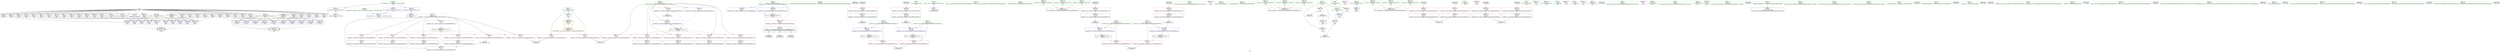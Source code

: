 digraph "SVFG" {
	label="SVFG";

	Node0x55d9bae59f50 [shape=record,color=grey,label="{NodeID: 0\nNullPtr}"];
	Node0x55d9bae59f50 -> Node0x55d9bae76d00[style=solid];
	Node0x55d9bae59f50 -> Node0x55d9bae76e00[style=solid];
	Node0x55d9bae59f50 -> Node0x55d9bae76ed0[style=solid];
	Node0x55d9bae59f50 -> Node0x55d9bae76fa0[style=solid];
	Node0x55d9bae59f50 -> Node0x55d9bae77070[style=solid];
	Node0x55d9bae59f50 -> Node0x55d9bae77140[style=solid];
	Node0x55d9bae59f50 -> Node0x55d9bae77210[style=solid];
	Node0x55d9bae59f50 -> Node0x55d9bae772e0[style=solid];
	Node0x55d9bae59f50 -> Node0x55d9bae773b0[style=solid];
	Node0x55d9bae59f50 -> Node0x55d9bae77480[style=solid];
	Node0x55d9bae59f50 -> Node0x55d9bae77550[style=solid];
	Node0x55d9bae59f50 -> Node0x55d9bae77620[style=solid];
	Node0x55d9bae59f50 -> Node0x55d9bae776f0[style=solid];
	Node0x55d9bae59f50 -> Node0x55d9bae777c0[style=solid];
	Node0x55d9bae59f50 -> Node0x55d9bae77890[style=solid];
	Node0x55d9bae59f50 -> Node0x55d9bae77960[style=solid];
	Node0x55d9bae59f50 -> Node0x55d9bae77a30[style=solid];
	Node0x55d9bae59f50 -> Node0x55d9bae77b00[style=solid];
	Node0x55d9bae59f50 -> Node0x55d9bae77bd0[style=solid];
	Node0x55d9bae59f50 -> Node0x55d9bae77ca0[style=solid];
	Node0x55d9bae59f50 -> Node0x55d9bae77d70[style=solid];
	Node0x55d9bae59f50 -> Node0x55d9bae77e40[style=solid];
	Node0x55d9bae59f50 -> Node0x55d9bae77f10[style=solid];
	Node0x55d9bae59f50 -> Node0x55d9bae77fe0[style=solid];
	Node0x55d9bae59f50 -> Node0x55d9bae780b0[style=solid];
	Node0x55d9bae59f50 -> Node0x55d9bae78180[style=solid];
	Node0x55d9bae59f50 -> Node0x55d9bae78250[style=solid];
	Node0x55d9bae59f50 -> Node0x55d9bae78320[style=solid];
	Node0x55d9bae59f50 -> Node0x55d9bae783f0[style=solid];
	Node0x55d9bae59f50 -> Node0x55d9bae784c0[style=solid];
	Node0x55d9bae59f50 -> Node0x55d9bae78590[style=solid];
	Node0x55d9bae59f50 -> Node0x55d9bae78660[style=solid];
	Node0x55d9bae59f50 -> Node0x55d9bae78730[style=solid];
	Node0x55d9bae59f50 -> Node0x55d9bae7cf10[style=solid];
	Node0x55d9bae9a0a0 [shape=record,color=yellow,style=double,label="{NodeID: 360\n2V_1 = ENCHI(MR_2V_0)\npts\{10 \}\nFun[_Z3ispNSt7__cxx1112basic_stringIcSt11char_traitsIcESaIcEEES4_S4_]}"];
	Node0x55d9bae9a0a0 -> Node0x55d9bae7b140[style=dashed];
	Node0x55d9bae9a0a0 -> Node0x55d9bae7b210[style=dashed];
	Node0x55d9bae76580 [shape=record,color=black,label="{NodeID: 111\n48\<--160\n_Z3ispNSt7__cxx1112basic_stringIcSt11char_traitsIcESaIcEEES4_S4__ret\<--\n_Z3ispNSt7__cxx1112basic_stringIcSt11char_traitsIcESaIcEEES4_S4_\n|{<s0>23|<s1>35|<s2>47}}"];
	Node0x55d9bae76580:s0 -> Node0x55d9baeac750[style=solid,color=blue];
	Node0x55d9bae76580:s1 -> Node0x55d9baeaba70[style=solid,color=blue];
	Node0x55d9bae76580:s2 -> Node0x55d9baeabc10[style=solid,color=blue];
	Node0x55d9bae6e770 [shape=record,color=green,label="{NodeID: 28\n64\<--65\ni13\<--i13_field_insensitive\n_Z3ispNSt7__cxx1112basic_stringIcSt11char_traitsIcESaIcEEES4_S4_\n}"];
	Node0x55d9bae6e770 -> Node0x55d9bae7bbd0[style=solid];
	Node0x55d9bae6e770 -> Node0x55d9bae7bca0[style=solid];
	Node0x55d9bae6e770 -> Node0x55d9bae7bd70[style=solid];
	Node0x55d9bae6e770 -> Node0x55d9bae7be40[style=solid];
	Node0x55d9bae6e770 -> Node0x55d9bae7bf10[style=solid];
	Node0x55d9bae6e770 -> Node0x55d9bae7bfe0[style=solid];
	Node0x55d9bae6e770 -> Node0x55d9bae7d350[style=solid];
	Node0x55d9bae6e770 -> Node0x55d9bae7d5c0[style=solid];
	Node0x55d9bae7be40 [shape=record,color=red,label="{NodeID: 139\n126\<--64\n\<--i13\n_Z3ispNSt7__cxx1112basic_stringIcSt11char_traitsIcESaIcEEES4_S4_\n}"];
	Node0x55d9bae7be40 -> Node0x55d9bae76240[style=solid];
	Node0x55d9bae76a90 [shape=record,color=green,label="{NodeID: 56\n359\<--360\n_ZSt4endlIcSt11char_traitsIcEERSt13basic_ostreamIT_T0_ES6_\<--_ZSt4endlIcSt11char_traitsIcEERSt13basic_ostreamIT_T0_ES6__field_insensitive\n}"];
	Node0x55d9baead330 [shape=record,color=black,label="{NodeID: 416\n358 = PHI()\n}"];
	Node0x55d9bae79df0 [shape=record,color=grey,label="{NodeID: 333\n152 = cmp(150, 151, )\n}"];
	Node0x55d9bae7d5c0 [shape=record,color=blue,label="{NodeID: 167\n64\<--143\ni13\<--inc35\n_Z3ispNSt7__cxx1112basic_stringIcSt11char_traitsIcESaIcEEES4_S4_\n}"];
	Node0x55d9bae7d5c0 -> Node0x55d9bae96fa0[style=dashed];
	Node0x55d9bae780b0 [shape=record,color=black,label="{NodeID: 84\n335\<--3\n\<--dummyVal\nmain\n}"];
	Node0x55d9bae780b0 -> Node0x55d9bae7e6d0[style=solid];
	Node0x55d9bae71160 [shape=record,color=green,label="{NodeID: 1\n7\<--1\n__dso_handle\<--dummyObj\nGlob }"];
	Node0x55d9bae76650 [shape=record,color=purple,label="{NodeID: 112\n30\<--4\n\<--_ZStL8__ioinit\n__cxx_global_var_init\n}"];
	Node0x55d9bae6e840 [shape=record,color=green,label="{NodeID: 29\n75\<--76\n_ZNSt7__cxx1112basic_stringIcSt11char_traitsIcESaIcEEixEm\<--_ZNSt7__cxx1112basic_stringIcSt11char_traitsIcESaIcEEixEm_field_insensitive\n}"];
	Node0x55d9bae7bf10 [shape=record,color=red,label="{NodeID: 140\n133\<--64\n\<--i13\n_Z3ispNSt7__cxx1112basic_stringIcSt11char_traitsIcESaIcEEES4_S4_\n}"];
	Node0x55d9bae7bf10 -> Node0x55d9bae763e0[style=solid];
	Node0x55d9bae76b20 [shape=record,color=green,label="{NodeID: 57\n361\<--362\n_ZNSolsEPFRSoS_E\<--_ZNSolsEPFRSoS_E_field_insensitive\n}"];
	Node0x55d9baead430 [shape=record,color=black,label="{NodeID: 417\n50 = PHI(188, 194, 200, )\n1st arg _Z3ispNSt7__cxx1112basic_stringIcSt11char_traitsIcESaIcEEES4_S4_ }"];
	Node0x55d9bae79f70 [shape=record,color=grey,label="{NodeID: 334\n148 = cmp(146, 147, )\n}"];
	Node0x55d9bae7d690 [shape=record,color=blue,label="{NodeID: 168\n52\<--155\nretval\<--\n_Z3ispNSt7__cxx1112basic_stringIcSt11char_traitsIcESaIcEEES4_S4_\n}"];
	Node0x55d9bae7d690 -> Node0x55d9bae92ea0[style=dashed];
	Node0x55d9bae78180 [shape=record,color=black,label="{NodeID: 85\n338\<--3\n\<--dummyVal\nmain\n}"];
	Node0x55d9bae6ea10 [shape=record,color=green,label="{NodeID: 2\n9\<--1\n\<--dummyObj\nCan only get source location for instruction, argument, global var or function.}"];
	Node0x55d9bae76720 [shape=record,color=purple,label="{NodeID: 113\n231\<--12\n\<--.str\nmain\n}"];
	Node0x55d9bae6d4e0 [shape=record,color=green,label="{NodeID: 30\n165\<--166\nmain\<--main_field_insensitive\n}"];
	Node0x55d9bae7bfe0 [shape=record,color=red,label="{NodeID: 141\n142\<--64\n\<--i13\n_Z3ispNSt7__cxx1112basic_stringIcSt11char_traitsIcESaIcEEES4_S4_\n}"];
	Node0x55d9bae7bfe0 -> Node0x55d9bae86ea0[style=solid];
	Node0x55d9bae76bb0 [shape=record,color=green,label="{NodeID: 58\n385\<--386\n__gxx_personality_v0\<--__gxx_personality_v0_field_insensitive\n}"];
	Node0x55d9baead9b0 [shape=record,color=black,label="{NodeID: 418\n51 = PHI(190, 196, 202, )\n2nd arg _Z3ispNSt7__cxx1112basic_stringIcSt11char_traitsIcESaIcEEES4_S4_ }"];
	Node0x55d9bae7a0f0 [shape=record,color=grey,label="{NodeID: 335\n215 = cmp(211, 9, )\n}"];
	Node0x55d9bae7d760 [shape=record,color=blue,label="{NodeID: 169\n52\<--158\nretval\<--\n_Z3ispNSt7__cxx1112basic_stringIcSt11char_traitsIcESaIcEEES4_S4_\n}"];
	Node0x55d9bae7d760 -> Node0x55d9bae92ea0[style=dashed];
	Node0x55d9bae78250 [shape=record,color=black,label="{NodeID: 86\n339\<--3\n\<--dummyVal\nmain\n}"];
	Node0x55d9bae78250 -> Node0x55d9bae7e7a0[style=solid];
	Node0x55d9bae6cd60 [shape=record,color=green,label="{NodeID: 3\n11\<--1\n_ZSt3cin\<--dummyObj\nGlob }"];
	Node0x55d9bae767f0 [shape=record,color=purple,label="{NodeID: 114\n247\<--15\n\<--.str.1\nmain\n}"];
	Node0x55d9bae6d5e0 [shape=record,color=green,label="{NodeID: 31\n168\<--169\nretval\<--retval_field_insensitive\nmain\n}"];
	Node0x55d9bae6d5e0 -> Node0x55d9bae7d830[style=solid];
	Node0x55d9baea8f50 [shape=record,color=black,label="{NodeID: 391\n49 = PHI(186, 192, 198, )\n0th arg _Z3ispNSt7__cxx1112basic_stringIcSt11char_traitsIcESaIcEEES4_S4_ }"];
	Node0x55d9bae7c0b0 [shape=record,color=red,label="{NodeID: 142\n77\<--74\n\<--call\n_Z3ispNSt7__cxx1112basic_stringIcSt11char_traitsIcESaIcEEES4_S4_\n}"];
	Node0x55d9bae7c0b0 -> Node0x55d9bae75950[style=solid];
	Node0x55d9bae76c40 [shape=record,color=green,label="{NodeID: 59\n21\<--405\n_GLOBAL__sub_I_vershwal_2_0.cpp\<--_GLOBAL__sub_I_vershwal_2_0.cpp_field_insensitive\n}"];
	Node0x55d9bae76c40 -> Node0x55d9bae7ce10[style=solid];
	Node0x55d9bae7a270 [shape=record,color=grey,label="{NodeID: 336\n112 = cmp(110, 111, )\n}"];
	Node0x55d9bae7d830 [shape=record,color=blue,label="{NodeID: 170\n168\<--9\nretval\<--\nmain\n}"];
	Node0x55d9bae78320 [shape=record,color=black,label="{NodeID: 87\n341\<--3\n\<--dummyVal\nmain\n}"];
	Node0x55d9bae78320 -> Node0x55d9bae7e870[style=solid];
	Node0x55d9bae6ce20 [shape=record,color=green,label="{NodeID: 4\n12\<--1\n.str\<--dummyObj\nGlob }"];
	Node0x55d9bae768c0 [shape=record,color=purple,label="{NodeID: 115\n292\<--15\n\<--.str.1\nmain\n}"];
	Node0x55d9bae6d6b0 [shape=record,color=green,label="{NodeID: 32\n170\<--171\nt\<--t_field_insensitive\nmain\n}"];
	Node0x55d9bae6d6b0 -> Node0x55d9bae7c730[style=solid];
	Node0x55d9bae6d6b0 -> Node0x55d9bae7c800[style=solid];
	Node0x55d9bae6d6b0 -> Node0x55d9bae7c8d0[style=solid];
	Node0x55d9bae6d6b0 -> Node0x55d9bae7d9d0[style=solid];
	Node0x55d9baeaba70 [shape=record,color=black,label="{NodeID: 392\n287 = PHI(48, )\n}"];
	Node0x55d9bae7c180 [shape=record,color=red,label="{NodeID: 143\n82\<--81\n\<--call3\n_Z3ispNSt7__cxx1112basic_stringIcSt11char_traitsIcESaIcEEES4_S4_\n}"];
	Node0x55d9bae7c180 -> Node0x55d9bae75af0[style=solid];
	Node0x55d9bae76d00 [shape=record,color=black,label="{NodeID: 60\n2\<--3\ndummyVal\<--dummyVal\n}"];
	Node0x55d9bae7a3f0 [shape=record,color=grey,label="{NodeID: 337\n124 = cmp(118, 123, )\n}"];
	Node0x55d9bae7d900 [shape=record,color=blue,label="{NodeID: 171\n174\<--208\nt1\<--\nmain\n}"];
	Node0x55d9bae7d900 -> Node0x55d9bae7c9a0[style=dashed];
	Node0x55d9bae783f0 [shape=record,color=black,label="{NodeID: 88\n344\<--3\n\<--dummyVal\nmain\n}"];
	Node0x55d9bae5b4f0 [shape=record,color=green,label="{NodeID: 5\n14\<--1\n_ZSt4cout\<--dummyObj\nGlob }"];
	Node0x55d9bae7ab00 [shape=record,color=purple,label="{NodeID: 116\n329\<--15\n\<--.str.1\nmain\n}"];
	Node0x55d9bae6d780 [shape=record,color=green,label="{NodeID: 33\n172\<--173\ncnt\<--cnt_field_insensitive\nmain\n}"];
	Node0x55d9baeabc10 [shape=record,color=black,label="{NodeID: 393\n324 = PHI(48, )\n}"];
	Node0x55d9bae7c250 [shape=record,color=red,label="{NodeID: 144\n89\<--88\n\<--call7\n_Z3ispNSt7__cxx1112basic_stringIcSt11char_traitsIcESaIcEEES4_S4_\n}"];
	Node0x55d9bae7c250 -> Node0x55d9bae75c90[style=solid];
	Node0x55d9bae76e00 [shape=record,color=black,label="{NodeID: 61\n252\<--3\n\<--dummyVal\nmain\n}"];
	Node0x55d9bae92ea0 [shape=record,color=black,label="{NodeID: 338\nMR_4V_3 = PHI(MR_4V_4, MR_4V_2, )\npts\{53 \}\n}"];
	Node0x55d9bae92ea0 -> Node0x55d9bae7b2e0[style=dashed];
	Node0x55d9bae7d9d0 [shape=record,color=blue,label="{NodeID: 172\n170\<--212\nt\<--dec\nmain\n}"];
	Node0x55d9bae7d9d0 -> Node0x55d9bae7c800[style=dashed];
	Node0x55d9bae7d9d0 -> Node0x55d9bae7c8d0[style=dashed];
	Node0x55d9bae7d9d0 -> Node0x55d9bae7d9d0[style=dashed];
	Node0x55d9bae784c0 [shape=record,color=black,label="{NodeID: 89\n345\<--3\n\<--dummyVal\nmain\n}"];
	Node0x55d9bae784c0 -> Node0x55d9bae7e940[style=solid];
	Node0x55d9bae5b580 [shape=record,color=green,label="{NodeID: 6\n15\<--1\n.str.1\<--dummyObj\nGlob }"];
	Node0x55d9bae7abd0 [shape=record,color=purple,label="{NodeID: 117\n281\<--17\n\<--.str.2\nmain\n}"];
	Node0x55d9bae6d850 [shape=record,color=green,label="{NodeID: 34\n174\<--175\nt1\<--t1_field_insensitive\nmain\n}"];
	Node0x55d9bae6d850 -> Node0x55d9bae7c9a0[style=solid];
	Node0x55d9bae6d850 -> Node0x55d9bae7d900[style=solid];
	Node0x55d9baeabd50 [shape=record,color=black,label="{NodeID: 394\n74 = PHI()\n}"];
	Node0x55d9baeabd50 -> Node0x55d9bae7c0b0[style=solid];
	Node0x55d9bae7c320 [shape=record,color=red,label="{NodeID: 145\n97\<--96\n\<--call10\n_Z3ispNSt7__cxx1112basic_stringIcSt11char_traitsIcESaIcEEES4_S4_\n}"];
	Node0x55d9bae7c320 -> Node0x55d9bae75e30[style=solid];
	Node0x55d9bae76ed0 [shape=record,color=black,label="{NodeID: 62\n253\<--3\n\<--dummyVal\nmain\n}"];
	Node0x55d9bae76ed0 -> Node0x55d9bae7daa0[style=solid];
	Node0x55d9bae7daa0 [shape=record,color=blue,label="{NodeID: 173\n182\<--253\nexn.slot\<--\nmain\n}"];
	Node0x55d9bae7daa0 -> Node0x55d9bae7ca70[style=dashed];
	Node0x55d9bae78590 [shape=record,color=black,label="{NodeID: 90\n347\<--3\n\<--dummyVal\nmain\n}"];
	Node0x55d9bae78590 -> Node0x55d9bae78aa0[style=solid];
	Node0x55d9bae6cf40 [shape=record,color=green,label="{NodeID: 7\n17\<--1\n.str.2\<--dummyObj\nGlob }"];
	Node0x55d9bae7aca0 [shape=record,color=purple,label="{NodeID: 118\n318\<--17\n\<--.str.2\nmain\n}"];
	Node0x55d9bae6d920 [shape=record,color=green,label="{NodeID: 35\n176\<--177\na\<--a_field_insensitive\nmain\n}"];
	Node0x55d9baeabe50 [shape=record,color=black,label="{NodeID: 395\n223 = PHI()\n}"];
	Node0x55d9bae7c3f0 [shape=record,color=red,label="{NodeID: 146\n117\<--116\n\<--call18\n_Z3ispNSt7__cxx1112basic_stringIcSt11char_traitsIcESaIcEEES4_S4_\n}"];
	Node0x55d9bae7c3f0 -> Node0x55d9bae75fd0[style=solid];
	Node0x55d9bae76fa0 [shape=record,color=black,label="{NodeID: 63\n255\<--3\n\<--dummyVal\nmain\n}"];
	Node0x55d9bae76fa0 -> Node0x55d9bae7db70[style=solid];
	Node0x55d9bae7db70 [shape=record,color=blue,label="{NodeID: 174\n184\<--255\nehselector.slot\<--\nmain\n}"];
	Node0x55d9bae7db70 -> Node0x55d9bae7cb40[style=dashed];
	Node0x55d9bae78660 [shape=record,color=black,label="{NodeID: 91\n374\<--3\nlpad.val\<--dummyVal\nmain\n}"];
	Node0x55d9bae6cfd0 [shape=record,color=green,label="{NodeID: 8\n20\<--1\n\<--dummyObj\nCan only get source location for instruction, argument, global var or function.}"];
	Node0x55d9bae9b1e0 [shape=record,color=yellow,style=double,label="{NodeID: 368\n2V_1 = ENCHI(MR_2V_0)\npts\{10 \}\nFun[main]|{<s0>23|<s1>35|<s2>47}}"];
	Node0x55d9bae9b1e0:s0 -> Node0x55d9bae9a0a0[style=dashed,color=red];
	Node0x55d9bae9b1e0:s1 -> Node0x55d9bae9a0a0[style=dashed,color=red];
	Node0x55d9bae9b1e0:s2 -> Node0x55d9bae9a0a0[style=dashed,color=red];
	Node0x55d9bae7ad70 [shape=record,color=purple,label="{NodeID: 119\n355\<--17\n\<--.str.2\nmain\n}"];
	Node0x55d9bae6d9f0 [shape=record,color=green,label="{NodeID: 36\n178\<--179\nb\<--b_field_insensitive\nmain\n}"];
	Node0x55d9baeabf50 [shape=record,color=black,label="{NodeID: 396\n88 = PHI()\n}"];
	Node0x55d9baeabf50 -> Node0x55d9bae7c250[style=solid];
	Node0x55d9bae7c4c0 [shape=record,color=red,label="{NodeID: 147\n122\<--121\n\<--call21\n_Z3ispNSt7__cxx1112basic_stringIcSt11char_traitsIcESaIcEEES4_S4_\n}"];
	Node0x55d9bae7c4c0 -> Node0x55d9bae76170[style=solid];
	Node0x55d9bae77070 [shape=record,color=black,label="{NodeID: 64\n258\<--3\n\<--dummyVal\nmain\n}"];
	Node0x55d9bae7dc40 [shape=record,color=blue,label="{NodeID: 175\n182\<--259\nexn.slot\<--\nmain\n}"];
	Node0x55d9bae7dc40 -> Node0x55d9bae7ca70[style=dashed];
	Node0x55d9bae78730 [shape=record,color=black,label="{NodeID: 92\n375\<--3\nlpad.val71\<--dummyVal\nmain\n}"];
	Node0x55d9bae6ca00 [shape=record,color=green,label="{NodeID: 9\n92\<--1\n\<--dummyObj\nCan only get source location for instruction, argument, global var or function.}"];
	Node0x55d9bae7ae40 [shape=record,color=purple,label="{NodeID: 120\n409\<--19\nllvm.global_ctors_0\<--llvm.global_ctors\nGlob }"];
	Node0x55d9bae7ae40 -> Node0x55d9bae7cd10[style=solid];
	Node0x55d9bae6dac0 [shape=record,color=green,label="{NodeID: 37\n180\<--181\nc\<--c_field_insensitive\nmain\n}"];
	Node0x55d9baeac050 [shape=record,color=black,label="{NodeID: 397\n96 = PHI()\n}"];
	Node0x55d9baeac050 -> Node0x55d9bae7c320[style=solid];
	Node0x55d9bae7c590 [shape=record,color=red,label="{NodeID: 148\n129\<--128\n\<--call26\n_Z3ispNSt7__cxx1112basic_stringIcSt11char_traitsIcESaIcEEES4_S4_\n}"];
	Node0x55d9bae7c590 -> Node0x55d9bae76310[style=solid];
	Node0x55d9bae77140 [shape=record,color=black,label="{NodeID: 65\n259\<--3\n\<--dummyVal\nmain\n}"];
	Node0x55d9bae77140 -> Node0x55d9bae7dc40[style=solid];
	Node0x55d9bae7dd10 [shape=record,color=blue,label="{NodeID: 176\n184\<--261\nehselector.slot\<--\nmain\n}"];
	Node0x55d9bae7dd10 -> Node0x55d9bae7cb40[style=dashed];
	Node0x55d9bae78800 [shape=record,color=black,label="{NodeID: 93\n167\<--9\nmain_ret\<--\nmain\n}"];
	Node0x55d9bae6cad0 [shape=record,color=green,label="{NodeID: 10\n105\<--1\n\<--dummyObj\nCan only get source location for instruction, argument, global var or function.}"];
	Node0x55d9bae7af40 [shape=record,color=purple,label="{NodeID: 121\n410\<--19\nllvm.global_ctors_1\<--llvm.global_ctors\nGlob }"];
	Node0x55d9bae7af40 -> Node0x55d9bae7ce10[style=solid];
	Node0x55d9bae6db90 [shape=record,color=green,label="{NodeID: 38\n182\<--183\nexn.slot\<--exn.slot_field_insensitive\nmain\n}"];
	Node0x55d9bae6db90 -> Node0x55d9bae7ca70[style=solid];
	Node0x55d9bae6db90 -> Node0x55d9bae7daa0[style=solid];
	Node0x55d9bae6db90 -> Node0x55d9bae7dc40[style=solid];
	Node0x55d9bae6db90 -> Node0x55d9bae7dde0[style=solid];
	Node0x55d9bae6db90 -> Node0x55d9bae7df80[style=solid];
	Node0x55d9bae6db90 -> Node0x55d9bae7e120[style=solid];
	Node0x55d9bae6db90 -> Node0x55d9bae7e2c0[style=solid];
	Node0x55d9bae6db90 -> Node0x55d9bae7e460[style=solid];
	Node0x55d9bae6db90 -> Node0x55d9bae7e600[style=solid];
	Node0x55d9bae6db90 -> Node0x55d9bae7e7a0[style=solid];
	Node0x55d9bae6db90 -> Node0x55d9bae7e940[style=solid];
	Node0x55d9baeac150 [shape=record,color=black,label="{NodeID: 398\n31 = PHI()\n}"];
	Node0x55d9bae7c660 [shape=record,color=red,label="{NodeID: 149\n136\<--135\n\<--call30\n_Z3ispNSt7__cxx1112basic_stringIcSt11char_traitsIcESaIcEEES4_S4_\n}"];
	Node0x55d9bae7c660 -> Node0x55d9bae764b0[style=solid];
	Node0x55d9bae77210 [shape=record,color=black,label="{NodeID: 66\n261\<--3\n\<--dummyVal\nmain\n}"];
	Node0x55d9bae77210 -> Node0x55d9bae7dd10[style=solid];
	Node0x55d9bae7dde0 [shape=record,color=blue,label="{NodeID: 177\n182\<--265\nexn.slot\<--\nmain\n}"];
	Node0x55d9bae7dde0 -> Node0x55d9bae7ca70[style=dashed];
	Node0x55d9bae788d0 [shape=record,color=black,label="{NodeID: 94\n32\<--33\n\<--_ZNSt8ios_base4InitD1Ev\nCan only get source location for instruction, argument, global var or function.}"];
	Node0x55d9bae6cba0 [shape=record,color=green,label="{NodeID: 11\n155\<--1\n\<--dummyObj\nCan only get source location for instruction, argument, global var or function.}"];
	Node0x55d9bae7b040 [shape=record,color=purple,label="{NodeID: 122\n411\<--19\nllvm.global_ctors_2\<--llvm.global_ctors\nGlob }"];
	Node0x55d9bae7b040 -> Node0x55d9bae7cf10[style=solid];
	Node0x55d9bae6dc60 [shape=record,color=green,label="{NodeID: 39\n184\<--185\nehselector.slot\<--ehselector.slot_field_insensitive\nmain\n}"];
	Node0x55d9bae6dc60 -> Node0x55d9bae7cb40[style=solid];
	Node0x55d9bae6dc60 -> Node0x55d9bae7db70[style=solid];
	Node0x55d9bae6dc60 -> Node0x55d9bae7dd10[style=solid];
	Node0x55d9bae6dc60 -> Node0x55d9bae7deb0[style=solid];
	Node0x55d9bae6dc60 -> Node0x55d9bae7e050[style=solid];
	Node0x55d9bae6dc60 -> Node0x55d9bae7e1f0[style=solid];
	Node0x55d9bae6dc60 -> Node0x55d9bae7e390[style=solid];
	Node0x55d9bae6dc60 -> Node0x55d9bae7e530[style=solid];
	Node0x55d9bae6dc60 -> Node0x55d9bae7e6d0[style=solid];
	Node0x55d9bae6dc60 -> Node0x55d9bae7e870[style=solid];
	Node0x55d9bae6dc60 -> Node0x55d9bae78aa0[style=solid];
	Node0x55d9baeac220 [shape=record,color=black,label="{NodeID: 399\n128 = PHI()\n}"];
	Node0x55d9baeac220 -> Node0x55d9bae7c590[style=solid];
	Node0x55d9bae7c730 [shape=record,color=red,label="{NodeID: 150\n208\<--170\n\<--t\nmain\n}"];
	Node0x55d9bae7c730 -> Node0x55d9bae7d900[style=solid];
	Node0x55d9bae772e0 [shape=record,color=black,label="{NodeID: 67\n264\<--3\n\<--dummyVal\nmain\n}"];
	Node0x55d9bae7deb0 [shape=record,color=blue,label="{NodeID: 178\n184\<--267\nehselector.slot\<--\nmain\n}"];
	Node0x55d9bae7deb0 -> Node0x55d9bae7cb40[style=dashed];
	Node0x55d9bae789d0 [shape=record,color=black,label="{NodeID: 95\n73\<--72\nconv\<--\n_Z3ispNSt7__cxx1112basic_stringIcSt11char_traitsIcESaIcEEES4_S4_\n}"];
	Node0x55d9bae6cc70 [shape=record,color=green,label="{NodeID: 12\n158\<--1\n\<--dummyObj\nCan only get source location for instruction, argument, global var or function.}"];
	Node0x55d9bae9b590 [shape=record,color=yellow,style=double,label="{NodeID: 372\n25V_1 = ENCHI(MR_25V_0)\npts\{183 \}\nFun[main]}"];
	Node0x55d9bae9b590 -> Node0x55d9bae7daa0[style=dashed];
	Node0x55d9bae9b590 -> Node0x55d9bae7dc40[style=dashed];
	Node0x55d9bae9b590 -> Node0x55d9bae7dde0[style=dashed];
	Node0x55d9bae9b590 -> Node0x55d9bae7df80[style=dashed];
	Node0x55d9bae9b590 -> Node0x55d9bae7e120[style=dashed];
	Node0x55d9bae9b590 -> Node0x55d9bae7e2c0[style=dashed];
	Node0x55d9bae9b590 -> Node0x55d9bae7e460[style=dashed];
	Node0x55d9bae9b590 -> Node0x55d9bae7e600[style=dashed];
	Node0x55d9bae9b590 -> Node0x55d9bae7e7a0[style=dashed];
	Node0x55d9bae9b590 -> Node0x55d9bae7e940[style=dashed];
	Node0x55d9bae7b140 [shape=record,color=red,label="{NodeID: 123\n69\<--8\n\<--len\n_Z3ispNSt7__cxx1112basic_stringIcSt11char_traitsIcESaIcEEES4_S4_\n}"];
	Node0x55d9bae7b140 -> Node0x55d9bae79c70[style=solid];
	Node0x55d9bae6dd30 [shape=record,color=green,label="{NodeID: 40\n186\<--187\nagg.tmp\<--agg.tmp_field_insensitive\nmain\n|{<s0>23}}"];
	Node0x55d9bae6dd30:s0 -> Node0x55d9baea8f50[style=solid,color=red];
	Node0x55d9baeac350 [shape=record,color=black,label="{NodeID: 400\n135 = PHI()\n}"];
	Node0x55d9baeac350 -> Node0x55d9bae7c660[style=solid];
	Node0x55d9bae7c800 [shape=record,color=red,label="{NodeID: 151\n211\<--170\n\<--t\nmain\n}"];
	Node0x55d9bae7c800 -> Node0x55d9bae868a0[style=solid];
	Node0x55d9bae7c800 -> Node0x55d9bae7a0f0[style=solid];
	Node0x55d9bae773b0 [shape=record,color=black,label="{NodeID: 68\n265\<--3\n\<--dummyVal\nmain\n}"];
	Node0x55d9bae773b0 -> Node0x55d9bae7dde0[style=solid];
	Node0x55d9bae7df80 [shape=record,color=blue,label="{NodeID: 179\n182\<--271\nexn.slot\<--\nmain\n}"];
	Node0x55d9bae7df80 -> Node0x55d9bae7ca70[style=dashed];
	Node0x55d9bae75950 [shape=record,color=black,label="{NodeID: 96\n78\<--77\nconv1\<--\n_Z3ispNSt7__cxx1112basic_stringIcSt11char_traitsIcESaIcEEES4_S4_\n}"];
	Node0x55d9bae75950 -> Node0x55d9bae79af0[style=solid];
	Node0x55d9bae5a990 [shape=record,color=green,label="{NodeID: 13\n213\<--1\n\<--dummyObj\nCan only get source location for instruction, argument, global var or function.}"];
	Node0x55d9bae9b670 [shape=record,color=yellow,style=double,label="{NodeID: 373\n27V_1 = ENCHI(MR_27V_0)\npts\{185 \}\nFun[main]}"];
	Node0x55d9bae9b670 -> Node0x55d9bae7db70[style=dashed];
	Node0x55d9bae9b670 -> Node0x55d9bae7dd10[style=dashed];
	Node0x55d9bae9b670 -> Node0x55d9bae7deb0[style=dashed];
	Node0x55d9bae9b670 -> Node0x55d9bae7e050[style=dashed];
	Node0x55d9bae9b670 -> Node0x55d9bae7e1f0[style=dashed];
	Node0x55d9bae9b670 -> Node0x55d9bae7e390[style=dashed];
	Node0x55d9bae9b670 -> Node0x55d9bae7e530[style=dashed];
	Node0x55d9bae9b670 -> Node0x55d9bae7e6d0[style=dashed];
	Node0x55d9bae9b670 -> Node0x55d9bae7e870[style=dashed];
	Node0x55d9bae9b670 -> Node0x55d9bae78aa0[style=dashed];
	Node0x55d9bae7b210 [shape=record,color=red,label="{NodeID: 124\n111\<--8\n\<--len\n_Z3ispNSt7__cxx1112basic_stringIcSt11char_traitsIcESaIcEEES4_S4_\n}"];
	Node0x55d9bae7b210 -> Node0x55d9bae7a270[style=solid];
	Node0x55d9bae6eb90 [shape=record,color=green,label="{NodeID: 41\n188\<--189\nagg.tmp10\<--agg.tmp10_field_insensitive\nmain\n|{<s0>23}}"];
	Node0x55d9bae6eb90:s0 -> Node0x55d9baead430[style=solid,color=red];
	Node0x55d9baeac450 [shape=record,color=black,label="{NodeID: 401\n81 = PHI()\n}"];
	Node0x55d9baeac450 -> Node0x55d9bae7c180[style=solid];
	Node0x55d9bae7c8d0 [shape=record,color=red,label="{NodeID: 152\n229\<--170\n\<--t\nmain\n}"];
	Node0x55d9bae7c8d0 -> Node0x55d9bae86720[style=solid];
	Node0x55d9bae77480 [shape=record,color=black,label="{NodeID: 69\n267\<--3\n\<--dummyVal\nmain\n}"];
	Node0x55d9bae77480 -> Node0x55d9bae7deb0[style=solid];
	Node0x55d9bae7e050 [shape=record,color=blue,label="{NodeID: 180\n184\<--273\nehselector.slot\<--\nmain\n}"];
	Node0x55d9bae7e050 -> Node0x55d9bae7cb40[style=dashed];
	Node0x55d9bae75a20 [shape=record,color=black,label="{NodeID: 97\n80\<--79\nconv2\<--\n_Z3ispNSt7__cxx1112basic_stringIcSt11char_traitsIcESaIcEEES4_S4_\n}"];
	Node0x55d9bae5aa60 [shape=record,color=green,label="{NodeID: 14\n4\<--6\n_ZStL8__ioinit\<--_ZStL8__ioinit_field_insensitive\nGlob }"];
	Node0x55d9bae5aa60 -> Node0x55d9bae76650[style=solid];
	Node0x55d9bae7b2e0 [shape=record,color=red,label="{NodeID: 125\n160\<--52\n\<--retval\n_Z3ispNSt7__cxx1112basic_stringIcSt11char_traitsIcESaIcEEES4_S4_\n}"];
	Node0x55d9bae7b2e0 -> Node0x55d9bae76580[style=solid];
	Node0x55d9bae6ec60 [shape=record,color=green,label="{NodeID: 42\n190\<--191\nagg.tmp13\<--agg.tmp13_field_insensitive\nmain\n|{<s0>23}}"];
	Node0x55d9bae6ec60:s0 -> Node0x55d9baead9b0[style=solid,color=red];
	Node0x55d9baeac550 [shape=record,color=black,label="{NodeID: 402\n116 = PHI()\n}"];
	Node0x55d9baeac550 -> Node0x55d9bae7c3f0[style=solid];
	Node0x55d9bae7c9a0 [shape=record,color=red,label="{NodeID: 153\n228\<--174\n\<--t1\nmain\n}"];
	Node0x55d9bae7c9a0 -> Node0x55d9bae86720[style=solid];
	Node0x55d9bae77550 [shape=record,color=black,label="{NodeID: 70\n270\<--3\n\<--dummyVal\nmain\n}"];
	Node0x55d9bae95ba0 [shape=record,color=black,label="{NodeID: 347\nMR_6V_3 = PHI(MR_6V_2, MR_6V_1, )\npts\{55 \}\n}"];
	Node0x55d9bae95ba0 -> Node0x55d9bae7b3b0[style=dashed];
	Node0x55d9bae7e120 [shape=record,color=blue,label="{NodeID: 181\n182\<--296\nexn.slot\<--\nmain\n}"];
	Node0x55d9bae7e120 -> Node0x55d9bae7ca70[style=dashed];
	Node0x55d9bae75af0 [shape=record,color=black,label="{NodeID: 98\n83\<--82\nconv4\<--\n_Z3ispNSt7__cxx1112basic_stringIcSt11char_traitsIcESaIcEEES4_S4_\n}"];
	Node0x55d9bae75af0 -> Node0x55d9bae79af0[style=solid];
	Node0x55d9bae6d160 [shape=record,color=green,label="{NodeID: 15\n8\<--10\nlen\<--len_field_insensitive\nGlob }"];
	Node0x55d9bae6d160 -> Node0x55d9bae7b140[style=solid];
	Node0x55d9bae6d160 -> Node0x55d9bae7b210[style=solid];
	Node0x55d9bae6d160 -> Node0x55d9bae7cc10[style=solid];
	Node0x55d9bae7b3b0 [shape=record,color=red,label="{NodeID: 126\n146\<--54\n\<--f1\n_Z3ispNSt7__cxx1112basic_stringIcSt11char_traitsIcESaIcEEES4_S4_\n}"];
	Node0x55d9bae7b3b0 -> Node0x55d9bae79f70[style=solid];
	Node0x55d9bae6ed30 [shape=record,color=green,label="{NodeID: 43\n192\<--193\nagg.tmp24\<--agg.tmp24_field_insensitive\nmain\n|{<s0>35}}"];
	Node0x55d9bae6ed30:s0 -> Node0x55d9baea8f50[style=solid,color=red];
	Node0x55d9baeac650 [shape=record,color=black,label="{NodeID: 403\n121 = PHI()\n}"];
	Node0x55d9baeac650 -> Node0x55d9bae7c4c0[style=solid];
	Node0x55d9bae7ca70 [shape=record,color=red,label="{NodeID: 154\n372\<--182\nexn\<--exn.slot\nmain\n}"];
	Node0x55d9bae77620 [shape=record,color=black,label="{NodeID: 71\n271\<--3\n\<--dummyVal\nmain\n}"];
	Node0x55d9bae77620 -> Node0x55d9bae7df80[style=solid];
	Node0x55d9bae960a0 [shape=record,color=black,label="{NodeID: 348\nMR_10V_3 = PHI(MR_10V_2, MR_10V_1, )\npts\{59 \}\n}"];
	Node0x55d9bae960a0 -> Node0x55d9bae7b550[style=dashed];
	Node0x55d9bae7e1f0 [shape=record,color=blue,label="{NodeID: 182\n184\<--298\nehselector.slot\<--\nmain\n}"];
	Node0x55d9bae7e1f0 -> Node0x55d9bae7cb40[style=dashed];
	Node0x55d9bae75bc0 [shape=record,color=black,label="{NodeID: 99\n87\<--86\nconv6\<--\n_Z3ispNSt7__cxx1112basic_stringIcSt11char_traitsIcESaIcEEES4_S4_\n}"];
	Node0x55d9bae6d230 [shape=record,color=green,label="{NodeID: 16\n19\<--23\nllvm.global_ctors\<--llvm.global_ctors_field_insensitive\nGlob }"];
	Node0x55d9bae6d230 -> Node0x55d9bae7ae40[style=solid];
	Node0x55d9bae6d230 -> Node0x55d9bae7af40[style=solid];
	Node0x55d9bae6d230 -> Node0x55d9bae7b040[style=solid];
	Node0x55d9bae7b480 [shape=record,color=red,label="{NodeID: 127\n147\<--56\n\<--f2\n_Z3ispNSt7__cxx1112basic_stringIcSt11char_traitsIcESaIcEEES4_S4_\n}"];
	Node0x55d9bae7b480 -> Node0x55d9bae79f70[style=solid];
	Node0x55d9bae6ee00 [shape=record,color=green,label="{NodeID: 44\n194\<--195\nagg.tmp26\<--agg.tmp26_field_insensitive\nmain\n|{<s0>35}}"];
	Node0x55d9bae6ee00:s0 -> Node0x55d9baead430[style=solid,color=red];
	Node0x55d9baeac750 [shape=record,color=black,label="{NodeID: 404\n240 = PHI(48, )\n}"];
	Node0x55d9bae7cb40 [shape=record,color=red,label="{NodeID: 155\n373\<--184\nsel\<--ehselector.slot\nmain\n}"];
	Node0x55d9bae776f0 [shape=record,color=black,label="{NodeID: 72\n273\<--3\n\<--dummyVal\nmain\n}"];
	Node0x55d9bae776f0 -> Node0x55d9bae7e050[style=solid];
	Node0x55d9bae7e2c0 [shape=record,color=blue,label="{NodeID: 183\n182\<--302\nexn.slot\<--\nmain\n}"];
	Node0x55d9bae7e2c0 -> Node0x55d9bae7ca70[style=dashed];
	Node0x55d9bae75c90 [shape=record,color=black,label="{NodeID: 100\n90\<--89\nconv8\<--\n_Z3ispNSt7__cxx1112basic_stringIcSt11char_traitsIcESaIcEEES4_S4_\n}"];
	Node0x55d9bae75c90 -> Node0x55d9bae86420[style=solid];
	Node0x55d9bae6d300 [shape=record,color=green,label="{NodeID: 17\n24\<--25\n__cxx_global_var_init\<--__cxx_global_var_init_field_insensitive\n}"];
	Node0x55d9bae7b550 [shape=record,color=red,label="{NodeID: 128\n150\<--58\n\<--s1\n_Z3ispNSt7__cxx1112basic_stringIcSt11char_traitsIcESaIcEEES4_S4_\n}"];
	Node0x55d9bae7b550 -> Node0x55d9bae79df0[style=solid];
	Node0x55d9bae6eed0 [shape=record,color=green,label="{NodeID: 45\n196\<--197\nagg.tmp29\<--agg.tmp29_field_insensitive\nmain\n|{<s0>35}}"];
	Node0x55d9bae6eed0:s0 -> Node0x55d9baead9b0[style=solid,color=red];
	Node0x55d9baeac890 [shape=record,color=black,label="{NodeID: 405\n205 = PHI()\n}"];
	Node0x55d9bae7cc10 [shape=record,color=blue,label="{NodeID: 156\n8\<--9\nlen\<--\nGlob }"];
	Node0x55d9bae7cc10 -> Node0x55d9bae9b1e0[style=dashed];
	Node0x55d9bae777c0 [shape=record,color=black,label="{NodeID: 73\n295\<--3\n\<--dummyVal\nmain\n}"];
	Node0x55d9bae7e390 [shape=record,color=blue,label="{NodeID: 184\n184\<--304\nehselector.slot\<--\nmain\n}"];
	Node0x55d9bae7e390 -> Node0x55d9bae7cb40[style=dashed];
	Node0x55d9bae75d60 [shape=record,color=black,label="{NodeID: 101\n95\<--94\nconv9\<--\n_Z3ispNSt7__cxx1112basic_stringIcSt11char_traitsIcESaIcEEES4_S4_\n}"];
	Node0x55d9bae6d3d0 [shape=record,color=green,label="{NodeID: 18\n28\<--29\n_ZNSt8ios_base4InitC1Ev\<--_ZNSt8ios_base4InitC1Ev_field_insensitive\n}"];
	Node0x55d9bae7b620 [shape=record,color=red,label="{NodeID: 129\n151\<--60\n\<--s2\n_Z3ispNSt7__cxx1112basic_stringIcSt11char_traitsIcESaIcEEES4_S4_\n}"];
	Node0x55d9bae7b620 -> Node0x55d9bae79df0[style=solid];
	Node0x55d9bae6efa0 [shape=record,color=green,label="{NodeID: 46\n198\<--199\nagg.tmp45\<--agg.tmp45_field_insensitive\nmain\n|{<s0>47}}"];
	Node0x55d9bae6efa0:s0 -> Node0x55d9baea8f50[style=solid,color=red];
	Node0x55d9baeac960 [shape=record,color=black,label="{NodeID: 406\n217 = PHI()\n}"];
	Node0x55d9bae86420 [shape=record,color=grey,label="{NodeID: 323\n91 = Binary(90, 92, )\n}"];
	Node0x55d9bae86420 -> Node0x55d9bae7d0e0[style=solid];
	Node0x55d9bae7cd10 [shape=record,color=blue,label="{NodeID: 157\n409\<--20\nllvm.global_ctors_0\<--\nGlob }"];
	Node0x55d9bae77890 [shape=record,color=black,label="{NodeID: 74\n296\<--3\n\<--dummyVal\nmain\n}"];
	Node0x55d9bae77890 -> Node0x55d9bae7e120[style=solid];
	Node0x55d9bae96fa0 [shape=record,color=black,label="{NodeID: 351\nMR_16V_3 = PHI(MR_16V_4, MR_16V_2, )\npts\{65 \}\n}"];
	Node0x55d9bae96fa0 -> Node0x55d9bae7bbd0[style=dashed];
	Node0x55d9bae96fa0 -> Node0x55d9bae7bca0[style=dashed];
	Node0x55d9bae96fa0 -> Node0x55d9bae7bd70[style=dashed];
	Node0x55d9bae96fa0 -> Node0x55d9bae7be40[style=dashed];
	Node0x55d9bae96fa0 -> Node0x55d9bae7bf10[style=dashed];
	Node0x55d9bae96fa0 -> Node0x55d9bae7bfe0[style=dashed];
	Node0x55d9bae96fa0 -> Node0x55d9bae7d5c0[style=dashed];
	Node0x55d9bae7e460 [shape=record,color=blue,label="{NodeID: 185\n182\<--308\nexn.slot\<--\nmain\n}"];
	Node0x55d9bae7e460 -> Node0x55d9bae7ca70[style=dashed];
	Node0x55d9bae75e30 [shape=record,color=black,label="{NodeID: 102\n98\<--97\nconv11\<--\n_Z3ispNSt7__cxx1112basic_stringIcSt11char_traitsIcESaIcEEES4_S4_\n}"];
	Node0x55d9bae75e30 -> Node0x55d9bae865a0[style=solid];
	Node0x55d9bae5a140 [shape=record,color=green,label="{NodeID: 19\n34\<--35\n__cxa_atexit\<--__cxa_atexit_field_insensitive\n}"];
	Node0x55d9bae7b6f0 [shape=record,color=red,label="{NodeID: 130\n68\<--62\n\<--i\n_Z3ispNSt7__cxx1112basic_stringIcSt11char_traitsIcESaIcEEES4_S4_\n}"];
	Node0x55d9bae7b6f0 -> Node0x55d9bae79c70[style=solid];
	Node0x55d9bae6f070 [shape=record,color=green,label="{NodeID: 47\n200\<--201\nagg.tmp47\<--agg.tmp47_field_insensitive\nmain\n|{<s0>47}}"];
	Node0x55d9bae6f070:s0 -> Node0x55d9baead430[style=solid,color=red];
	Node0x55d9baeaca30 [shape=record,color=black,label="{NodeID: 407\n226 = PHI()\n}"];
	Node0x55d9bae865a0 [shape=record,color=grey,label="{NodeID: 324\n99 = Binary(98, 92, )\n}"];
	Node0x55d9bae865a0 -> Node0x55d9bae7d1b0[style=solid];
	Node0x55d9bae7ce10 [shape=record,color=blue,label="{NodeID: 158\n410\<--21\nllvm.global_ctors_1\<--_GLOBAL__sub_I_vershwal_2_0.cpp\nGlob }"];
	Node0x55d9bae77960 [shape=record,color=black,label="{NodeID: 75\n298\<--3\n\<--dummyVal\nmain\n}"];
	Node0x55d9bae77960 -> Node0x55d9bae7e1f0[style=solid];
	Node0x55d9bae7e530 [shape=record,color=blue,label="{NodeID: 186\n184\<--310\nehselector.slot\<--\nmain\n}"];
	Node0x55d9bae7e530 -> Node0x55d9bae7cb40[style=dashed];
	Node0x55d9bae75f00 [shape=record,color=black,label="{NodeID: 103\n115\<--114\nconv17\<--\n_Z3ispNSt7__cxx1112basic_stringIcSt11char_traitsIcESaIcEEES4_S4_\n}"];
	Node0x55d9bae5a210 [shape=record,color=green,label="{NodeID: 20\n33\<--39\n_ZNSt8ios_base4InitD1Ev\<--_ZNSt8ios_base4InitD1Ev_field_insensitive\n}"];
	Node0x55d9bae5a210 -> Node0x55d9bae788d0[style=solid];
	Node0x55d9bae7b7c0 [shape=record,color=red,label="{NodeID: 131\n72\<--62\n\<--i\n_Z3ispNSt7__cxx1112basic_stringIcSt11char_traitsIcESaIcEEES4_S4_\n}"];
	Node0x55d9bae7b7c0 -> Node0x55d9bae789d0[style=solid];
	Node0x55d9bae6f140 [shape=record,color=green,label="{NodeID: 48\n202\<--203\nagg.tmp50\<--agg.tmp50_field_insensitive\nmain\n|{<s0>47}}"];
	Node0x55d9bae6f140:s0 -> Node0x55d9baead9b0[style=solid,color=red];
	Node0x55d9baeacb90 [shape=record,color=black,label="{NodeID: 408\n227 = PHI()\n}"];
	Node0x55d9bae86720 [shape=record,color=grey,label="{NodeID: 325\n230 = Binary(228, 229, )\n}"];
	Node0x55d9bae7cf10 [shape=record,color=blue, style = dotted,label="{NodeID: 159\n411\<--3\nllvm.global_ctors_2\<--dummyVal\nGlob }"];
	Node0x55d9bae77a30 [shape=record,color=black,label="{NodeID: 76\n301\<--3\n\<--dummyVal\nmain\n}"];
	Node0x55d9bae7e600 [shape=record,color=blue,label="{NodeID: 187\n182\<--333\nexn.slot\<--\nmain\n}"];
	Node0x55d9bae7e600 -> Node0x55d9bae7ca70[style=dashed];
	Node0x55d9bae75fd0 [shape=record,color=black,label="{NodeID: 104\n118\<--117\nconv19\<--\n_Z3ispNSt7__cxx1112basic_stringIcSt11char_traitsIcESaIcEEES4_S4_\n}"];
	Node0x55d9bae75fd0 -> Node0x55d9bae7a3f0[style=solid];
	Node0x55d9bae5a310 [shape=record,color=green,label="{NodeID: 21\n46\<--47\n_Z3ispNSt7__cxx1112basic_stringIcSt11char_traitsIcESaIcEEES4_S4_\<--_Z3ispNSt7__cxx1112basic_stringIcSt11char_traitsIcESaIcEEES4_S4__field_insensitive\n}"];
	Node0x55d9bae7b890 [shape=record,color=red,label="{NodeID: 132\n79\<--62\n\<--i\n_Z3ispNSt7__cxx1112basic_stringIcSt11char_traitsIcESaIcEEES4_S4_\n}"];
	Node0x55d9bae7b890 -> Node0x55d9bae75a20[style=solid];
	Node0x55d9bae6f210 [shape=record,color=green,label="{NodeID: 49\n206\<--207\n_ZNSirsERi\<--_ZNSirsERi_field_insensitive\n}"];
	Node0x55d9baeacc60 [shape=record,color=black,label="{NodeID: 409\n232 = PHI()\n}"];
	Node0x55d9bae868a0 [shape=record,color=grey,label="{NodeID: 326\n212 = Binary(211, 213, )\n}"];
	Node0x55d9bae868a0 -> Node0x55d9bae7d9d0[style=solid];
	Node0x55d9bae7d010 [shape=record,color=blue,label="{NodeID: 160\n62\<--9\ni\<--\n_Z3ispNSt7__cxx1112basic_stringIcSt11char_traitsIcESaIcEEES4_S4_\n}"];
	Node0x55d9bae7d010 -> Node0x55d9bae99ba0[style=dashed];
	Node0x55d9bae77b00 [shape=record,color=black,label="{NodeID: 77\n302\<--3\n\<--dummyVal\nmain\n}"];
	Node0x55d9bae77b00 -> Node0x55d9bae7e2c0[style=solid];
	Node0x55d9bae7e6d0 [shape=record,color=blue,label="{NodeID: 188\n184\<--335\nehselector.slot\<--\nmain\n}"];
	Node0x55d9bae7e6d0 -> Node0x55d9bae7cb40[style=dashed];
	Node0x55d9bae760a0 [shape=record,color=black,label="{NodeID: 105\n120\<--119\nconv20\<--\n_Z3ispNSt7__cxx1112basic_stringIcSt11char_traitsIcESaIcEEES4_S4_\n}"];
	Node0x55d9bae6e290 [shape=record,color=green,label="{NodeID: 22\n52\<--53\nretval\<--retval_field_insensitive\n_Z3ispNSt7__cxx1112basic_stringIcSt11char_traitsIcESaIcEEES4_S4_\n}"];
	Node0x55d9bae6e290 -> Node0x55d9bae7b2e0[style=solid];
	Node0x55d9bae6e290 -> Node0x55d9bae7d690[style=solid];
	Node0x55d9bae6e290 -> Node0x55d9bae7d760[style=solid];
	Node0x55d9bae7b960 [shape=record,color=red,label="{NodeID: 133\n86\<--62\n\<--i\n_Z3ispNSt7__cxx1112basic_stringIcSt11char_traitsIcESaIcEEES4_S4_\n}"];
	Node0x55d9bae7b960 -> Node0x55d9bae75bc0[style=solid];
	Node0x55d9bae6f310 [shape=record,color=green,label="{NodeID: 50\n219\<--220\n_ZNSt7__cxx1112basic_stringIcSt11char_traitsIcESaIcEEC1Ev\<--_ZNSt7__cxx1112basic_stringIcSt11char_traitsIcESaIcEEC1Ev_field_insensitive\n}"];
	Node0x55d9baeacd30 [shape=record,color=black,label="{NodeID: 410\n248 = PHI()\n}"];
	Node0x55d9bae86a20 [shape=record,color=grey,label="{NodeID: 327\n104 = Binary(103, 105, )\n}"];
	Node0x55d9bae86a20 -> Node0x55d9bae7d280[style=solid];
	Node0x55d9bae7d0e0 [shape=record,color=blue,label="{NodeID: 161\n54\<--91\nf1\<--sub\n_Z3ispNSt7__cxx1112basic_stringIcSt11char_traitsIcESaIcEEES4_S4_\n}"];
	Node0x55d9bae7d0e0 -> Node0x55d9bae95ba0[style=dashed];
	Node0x55d9bae77bd0 [shape=record,color=black,label="{NodeID: 78\n304\<--3\n\<--dummyVal\nmain\n}"];
	Node0x55d9bae77bd0 -> Node0x55d9bae7e390[style=solid];
	Node0x55d9bae7e7a0 [shape=record,color=blue,label="{NodeID: 189\n182\<--339\nexn.slot\<--\nmain\n}"];
	Node0x55d9bae7e7a0 -> Node0x55d9bae7ca70[style=dashed];
	Node0x55d9bae76170 [shape=record,color=black,label="{NodeID: 106\n123\<--122\nconv22\<--\n_Z3ispNSt7__cxx1112basic_stringIcSt11char_traitsIcESaIcEEES4_S4_\n}"];
	Node0x55d9bae76170 -> Node0x55d9bae7a3f0[style=solid];
	Node0x55d9bae6e360 [shape=record,color=green,label="{NodeID: 23\n54\<--55\nf1\<--f1_field_insensitive\n_Z3ispNSt7__cxx1112basic_stringIcSt11char_traitsIcESaIcEEES4_S4_\n}"];
	Node0x55d9bae6e360 -> Node0x55d9bae7b3b0[style=solid];
	Node0x55d9bae6e360 -> Node0x55d9bae7d0e0[style=solid];
	Node0x55d9bae7ba30 [shape=record,color=red,label="{NodeID: 134\n94\<--62\n\<--i\n_Z3ispNSt7__cxx1112basic_stringIcSt11char_traitsIcESaIcEEES4_S4_\n}"];
	Node0x55d9bae7ba30 -> Node0x55d9bae75d60[style=solid];
	Node0x55d9bae6f410 [shape=record,color=green,label="{NodeID: 51\n224\<--225\n_ZStrsIcSt11char_traitsIcESaIcEERSt13basic_istreamIT_T0_ES7_RNSt7__cxx1112basic_stringIS4_S5_T1_EE\<--_ZStrsIcSt11char_traitsIcESaIcEERSt13basic_istreamIT_T0_ES7_RNSt7__cxx1112basic_stringIS4_S5_T1_EE_field_insensitive\n}"];
	Node0x55d9baeace30 [shape=record,color=black,label="{NodeID: 411\n282 = PHI()\n}"];
	Node0x55d9bae86ba0 [shape=record,color=grey,label="{NodeID: 328\n131 = Binary(130, 92, )\n}"];
	Node0x55d9bae86ba0 -> Node0x55d9bae7d420[style=solid];
	Node0x55d9bae7d1b0 [shape=record,color=blue,label="{NodeID: 162\n58\<--99\ns1\<--sub12\n_Z3ispNSt7__cxx1112basic_stringIcSt11char_traitsIcESaIcEEES4_S4_\n}"];
	Node0x55d9bae7d1b0 -> Node0x55d9bae960a0[style=dashed];
	Node0x55d9bae77ca0 [shape=record,color=black,label="{NodeID: 79\n307\<--3\n\<--dummyVal\nmain\n}"];
	Node0x55d9bae7e870 [shape=record,color=blue,label="{NodeID: 190\n184\<--341\nehselector.slot\<--\nmain\n}"];
	Node0x55d9bae7e870 -> Node0x55d9bae7cb40[style=dashed];
	Node0x55d9bae76240 [shape=record,color=black,label="{NodeID: 107\n127\<--126\nconv25\<--\n_Z3ispNSt7__cxx1112basic_stringIcSt11char_traitsIcESaIcEEES4_S4_\n}"];
	Node0x55d9bae6e430 [shape=record,color=green,label="{NodeID: 24\n56\<--57\nf2\<--f2_field_insensitive\n_Z3ispNSt7__cxx1112basic_stringIcSt11char_traitsIcESaIcEEES4_S4_\n}"];
	Node0x55d9bae6e430 -> Node0x55d9bae7b480[style=solid];
	Node0x55d9bae6e430 -> Node0x55d9bae7d420[style=solid];
	Node0x55d9bae7bb00 [shape=record,color=red,label="{NodeID: 135\n103\<--62\n\<--i\n_Z3ispNSt7__cxx1112basic_stringIcSt11char_traitsIcESaIcEEES4_S4_\n}"];
	Node0x55d9bae7bb00 -> Node0x55d9bae86a20[style=solid];
	Node0x55d9bae6f510 [shape=record,color=green,label="{NodeID: 52\n233\<--234\nprintf\<--printf_field_insensitive\n}"];
	Node0x55d9baeacf30 [shape=record,color=black,label="{NodeID: 412\n293 = PHI()\n}"];
	Node0x55d9bae86d20 [shape=record,color=grey,label="{NodeID: 329\n138 = Binary(137, 92, )\n}"];
	Node0x55d9bae86d20 -> Node0x55d9bae7d4f0[style=solid];
	Node0x55d9bae7d280 [shape=record,color=blue,label="{NodeID: 163\n62\<--104\ni\<--inc\n_Z3ispNSt7__cxx1112basic_stringIcSt11char_traitsIcESaIcEEES4_S4_\n}"];
	Node0x55d9bae7d280 -> Node0x55d9bae99ba0[style=dashed];
	Node0x55d9bae77d70 [shape=record,color=black,label="{NodeID: 80\n308\<--3\n\<--dummyVal\nmain\n}"];
	Node0x55d9bae77d70 -> Node0x55d9bae7e460[style=solid];
	Node0x55d9bae991a0 [shape=record,color=black,label="{NodeID: 357\nMR_8V_3 = PHI(MR_8V_2, MR_8V_1, )\npts\{57 \}\n}"];
	Node0x55d9bae991a0 -> Node0x55d9bae7b480[style=dashed];
	Node0x55d9bae7e940 [shape=record,color=blue,label="{NodeID: 191\n182\<--345\nexn.slot\<--\nmain\n}"];
	Node0x55d9bae7e940 -> Node0x55d9bae7ca70[style=dashed];
	Node0x55d9bae76310 [shape=record,color=black,label="{NodeID: 108\n130\<--129\nconv27\<--\n_Z3ispNSt7__cxx1112basic_stringIcSt11char_traitsIcESaIcEEES4_S4_\n}"];
	Node0x55d9bae76310 -> Node0x55d9bae86ba0[style=solid];
	Node0x55d9bae6e500 [shape=record,color=green,label="{NodeID: 25\n58\<--59\ns1\<--s1_field_insensitive\n_Z3ispNSt7__cxx1112basic_stringIcSt11char_traitsIcESaIcEEES4_S4_\n}"];
	Node0x55d9bae6e500 -> Node0x55d9bae7b550[style=solid];
	Node0x55d9bae6e500 -> Node0x55d9bae7d1b0[style=solid];
	Node0x55d9bae7bbd0 [shape=record,color=red,label="{NodeID: 136\n110\<--64\n\<--i13\n_Z3ispNSt7__cxx1112basic_stringIcSt11char_traitsIcESaIcEEES4_S4_\n}"];
	Node0x55d9bae7bbd0 -> Node0x55d9bae7a270[style=solid];
	Node0x55d9bae6f610 [shape=record,color=green,label="{NodeID: 53\n236\<--237\n_ZNSt7__cxx1112basic_stringIcSt11char_traitsIcESaIcEEC1ERKS4_\<--_ZNSt7__cxx1112basic_stringIcSt11char_traitsIcESaIcEEC1ERKS4__field_insensitive\n}"];
	Node0x55d9baead030 [shape=record,color=black,label="{NodeID: 413\n319 = PHI()\n}"];
	Node0x55d9bae86ea0 [shape=record,color=grey,label="{NodeID: 330\n143 = Binary(142, 105, )\n}"];
	Node0x55d9bae86ea0 -> Node0x55d9bae7d5c0[style=solid];
	Node0x55d9bae7d350 [shape=record,color=blue,label="{NodeID: 164\n64\<--9\ni13\<--\n_Z3ispNSt7__cxx1112basic_stringIcSt11char_traitsIcESaIcEEES4_S4_\n}"];
	Node0x55d9bae7d350 -> Node0x55d9bae96fa0[style=dashed];
	Node0x55d9bae77e40 [shape=record,color=black,label="{NodeID: 81\n310\<--3\n\<--dummyVal\nmain\n}"];
	Node0x55d9bae77e40 -> Node0x55d9bae7e530[style=solid];
	Node0x55d9bae996a0 [shape=record,color=black,label="{NodeID: 358\nMR_12V_3 = PHI(MR_12V_2, MR_12V_1, )\npts\{61 \}\n}"];
	Node0x55d9bae996a0 -> Node0x55d9bae7b620[style=dashed];
	Node0x55d9bae78aa0 [shape=record,color=blue,label="{NodeID: 192\n184\<--347\nehselector.slot\<--\nmain\n}"];
	Node0x55d9bae78aa0 -> Node0x55d9bae7cb40[style=dashed];
	Node0x55d9bae763e0 [shape=record,color=black,label="{NodeID: 109\n134\<--133\nconv29\<--\n_Z3ispNSt7__cxx1112basic_stringIcSt11char_traitsIcESaIcEEES4_S4_\n}"];
	Node0x55d9bae6e5d0 [shape=record,color=green,label="{NodeID: 26\n60\<--61\ns2\<--s2_field_insensitive\n_Z3ispNSt7__cxx1112basic_stringIcSt11char_traitsIcESaIcEEES4_S4_\n}"];
	Node0x55d9bae6e5d0 -> Node0x55d9bae7b620[style=solid];
	Node0x55d9bae6e5d0 -> Node0x55d9bae7d4f0[style=solid];
	Node0x55d9bae7bca0 [shape=record,color=red,label="{NodeID: 137\n114\<--64\n\<--i13\n_Z3ispNSt7__cxx1112basic_stringIcSt11char_traitsIcESaIcEEES4_S4_\n}"];
	Node0x55d9bae7bca0 -> Node0x55d9bae75f00[style=solid];
	Node0x55d9bae76970 [shape=record,color=green,label="{NodeID: 54\n242\<--243\n_ZNSt7__cxx1112basic_stringIcSt11char_traitsIcESaIcEED1Ev\<--_ZNSt7__cxx1112basic_stringIcSt11char_traitsIcESaIcEED1Ev_field_insensitive\n}"];
	Node0x55d9baead130 [shape=record,color=black,label="{NodeID: 414\n330 = PHI()\n}"];
	Node0x55d9bae79af0 [shape=record,color=grey,label="{NodeID: 331\n84 = cmp(78, 83, )\n}"];
	Node0x55d9bae7d420 [shape=record,color=blue,label="{NodeID: 165\n56\<--131\nf2\<--sub28\n_Z3ispNSt7__cxx1112basic_stringIcSt11char_traitsIcESaIcEEES4_S4_\n}"];
	Node0x55d9bae7d420 -> Node0x55d9bae991a0[style=dashed];
	Node0x55d9bae77f10 [shape=record,color=black,label="{NodeID: 82\n332\<--3\n\<--dummyVal\nmain\n}"];
	Node0x55d9bae99ba0 [shape=record,color=black,label="{NodeID: 359\nMR_14V_3 = PHI(MR_14V_4, MR_14V_2, )\npts\{63 \}\n}"];
	Node0x55d9bae99ba0 -> Node0x55d9bae7b6f0[style=dashed];
	Node0x55d9bae99ba0 -> Node0x55d9bae7b7c0[style=dashed];
	Node0x55d9bae99ba0 -> Node0x55d9bae7b890[style=dashed];
	Node0x55d9bae99ba0 -> Node0x55d9bae7b960[style=dashed];
	Node0x55d9bae99ba0 -> Node0x55d9bae7ba30[style=dashed];
	Node0x55d9bae99ba0 -> Node0x55d9bae7bb00[style=dashed];
	Node0x55d9bae99ba0 -> Node0x55d9bae7d280[style=dashed];
	Node0x55d9bae764b0 [shape=record,color=black,label="{NodeID: 110\n137\<--136\nconv31\<--\n_Z3ispNSt7__cxx1112basic_stringIcSt11char_traitsIcESaIcEEES4_S4_\n}"];
	Node0x55d9bae764b0 -> Node0x55d9bae86d20[style=solid];
	Node0x55d9bae6e6a0 [shape=record,color=green,label="{NodeID: 27\n62\<--63\ni\<--i_field_insensitive\n_Z3ispNSt7__cxx1112basic_stringIcSt11char_traitsIcESaIcEEES4_S4_\n}"];
	Node0x55d9bae6e6a0 -> Node0x55d9bae7b6f0[style=solid];
	Node0x55d9bae6e6a0 -> Node0x55d9bae7b7c0[style=solid];
	Node0x55d9bae6e6a0 -> Node0x55d9bae7b890[style=solid];
	Node0x55d9bae6e6a0 -> Node0x55d9bae7b960[style=solid];
	Node0x55d9bae6e6a0 -> Node0x55d9bae7ba30[style=solid];
	Node0x55d9bae6e6a0 -> Node0x55d9bae7bb00[style=solid];
	Node0x55d9bae6e6a0 -> Node0x55d9bae7d010[style=solid];
	Node0x55d9bae6e6a0 -> Node0x55d9bae7d280[style=solid];
	Node0x55d9bae7bd70 [shape=record,color=red,label="{NodeID: 138\n119\<--64\n\<--i13\n_Z3ispNSt7__cxx1112basic_stringIcSt11char_traitsIcESaIcEEES4_S4_\n}"];
	Node0x55d9bae7bd70 -> Node0x55d9bae760a0[style=solid];
	Node0x55d9bae76a00 [shape=record,color=green,label="{NodeID: 55\n249\<--250\n_ZStlsISt11char_traitsIcEERSt13basic_ostreamIcT_ES5_PKc\<--_ZStlsISt11char_traitsIcEERSt13basic_ostreamIcT_ES5_PKc_field_insensitive\n}"];
	Node0x55d9baead230 [shape=record,color=black,label="{NodeID: 415\n356 = PHI()\n}"];
	Node0x55d9bae79c70 [shape=record,color=grey,label="{NodeID: 332\n70 = cmp(68, 69, )\n}"];
	Node0x55d9bae7d4f0 [shape=record,color=blue,label="{NodeID: 166\n60\<--138\ns2\<--sub32\n_Z3ispNSt7__cxx1112basic_stringIcSt11char_traitsIcESaIcEEES4_S4_\n}"];
	Node0x55d9bae7d4f0 -> Node0x55d9bae996a0[style=dashed];
	Node0x55d9bae77fe0 [shape=record,color=black,label="{NodeID: 83\n333\<--3\n\<--dummyVal\nmain\n}"];
	Node0x55d9bae77fe0 -> Node0x55d9bae7e600[style=solid];
}

